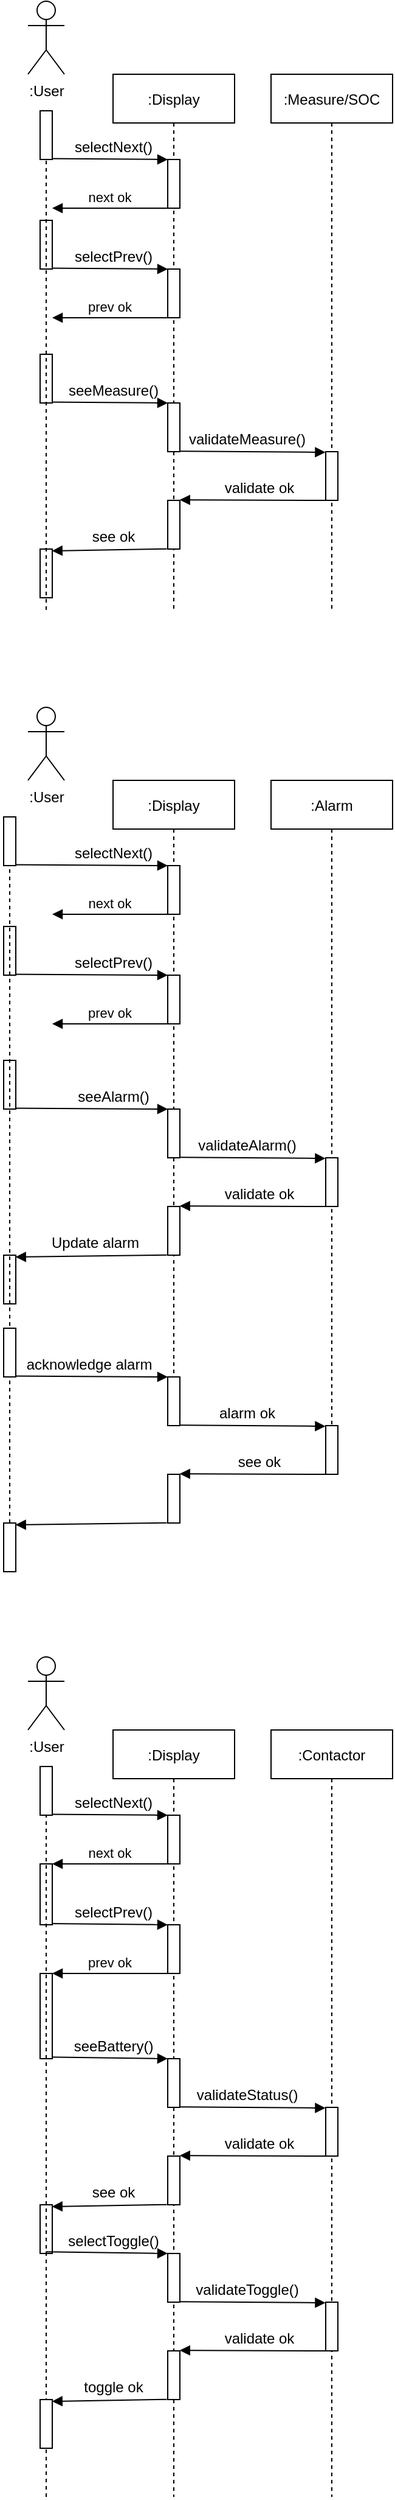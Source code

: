 <mxfile version="14.3.0" type="github">
  <diagram id="IkDrsvprRvsSpEMD_L8A" name="Page-1">
    <mxGraphModel dx="1447" dy="752" grid="1" gridSize="10" guides="1" tooltips="1" connect="1" arrows="1" fold="1" page="1" pageScale="1" pageWidth="850" pageHeight="1100" math="0" shadow="0">
      <root>
        <mxCell id="0" />
        <mxCell id="1" parent="0" />
        <mxCell id="DAv7JsDy6ypQYPPPavjS-1" value="" style="points=[];perimeter=orthogonalPerimeter;rounded=0;shadow=0;strokeWidth=1;" vertex="1" parent="1">
          <mxGeometry x="80" y="470" width="10" height="40" as="geometry" />
        </mxCell>
        <mxCell id="DAv7JsDy6ypQYPPPavjS-2" value=":Display" style="shape=umlLifeline;perimeter=lifelinePerimeter;container=0;collapsible=0;recursiveResize=0;rounded=0;shadow=0;strokeWidth=1;" vertex="1" parent="1">
          <mxGeometry x="140" y="80" width="100" height="440" as="geometry" />
        </mxCell>
        <mxCell id="DAv7JsDy6ypQYPPPavjS-3" value=":Measure/SOC" style="shape=umlLifeline;perimeter=lifelinePerimeter;container=1;collapsible=0;recursiveResize=0;rounded=0;shadow=0;strokeWidth=1;" vertex="1" parent="1">
          <mxGeometry x="270" y="80" width="100" height="440" as="geometry" />
        </mxCell>
        <mxCell id="DAv7JsDy6ypQYPPPavjS-4" value="" style="points=[];perimeter=orthogonalPerimeter;rounded=0;shadow=0;strokeWidth=1;" vertex="1" parent="DAv7JsDy6ypQYPPPavjS-3">
          <mxGeometry x="45" y="310" width="10" height="40" as="geometry" />
        </mxCell>
        <mxCell id="DAv7JsDy6ypQYPPPavjS-5" value="next ok" style="verticalAlign=bottom;endArrow=block;shadow=0;strokeWidth=1;" edge="1" parent="1" source="DAv7JsDy6ypQYPPPavjS-7">
          <mxGeometry relative="1" as="geometry">
            <mxPoint x="295" y="160" as="sourcePoint" />
            <mxPoint x="90" y="190" as="targetPoint" />
            <Array as="points">
              <mxPoint x="140" y="190" />
            </Array>
          </mxGeometry>
        </mxCell>
        <mxCell id="DAv7JsDy6ypQYPPPavjS-6" value=":User" style="shape=umlActor;verticalLabelPosition=bottom;verticalAlign=top;html=1;outlineConnect=0;" vertex="1" parent="1">
          <mxGeometry x="70" y="20" width="30" height="60" as="geometry" />
        </mxCell>
        <mxCell id="DAv7JsDy6ypQYPPPavjS-7" value="" style="points=[];perimeter=orthogonalPerimeter;rounded=0;shadow=0;strokeWidth=1;" vertex="1" parent="1">
          <mxGeometry x="185" y="150" width="10" height="40" as="geometry" />
        </mxCell>
        <mxCell id="DAv7JsDy6ypQYPPPavjS-8" value="" style="verticalAlign=bottom;startArrow=none;endArrow=block;startSize=8;shadow=0;strokeWidth=1;startFill=0;exitX=0.467;exitY=0.981;exitDx=0;exitDy=0;exitPerimeter=0;" edge="1" parent="1" source="DAv7JsDy6ypQYPPPavjS-9" target="DAv7JsDy6ypQYPPPavjS-7">
          <mxGeometry x="120" y="80" as="geometry">
            <mxPoint x="105" y="150" as="sourcePoint" />
          </mxGeometry>
        </mxCell>
        <mxCell id="DAv7JsDy6ypQYPPPavjS-9" value="" style="points=[];perimeter=orthogonalPerimeter;rounded=0;shadow=0;strokeWidth=1;" vertex="1" parent="1">
          <mxGeometry x="80" y="110" width="10" height="40" as="geometry" />
        </mxCell>
        <mxCell id="DAv7JsDy6ypQYPPPavjS-10" value="selectNext()" style="text;html=1;align=center;verticalAlign=middle;resizable=0;points=[];autosize=1;" vertex="1" parent="1">
          <mxGeometry x="100" y="130" width="80" height="20" as="geometry" />
        </mxCell>
        <mxCell id="DAv7JsDy6ypQYPPPavjS-11" value="prev ok" style="verticalAlign=bottom;endArrow=block;shadow=0;strokeWidth=1;" edge="1" parent="1" source="DAv7JsDy6ypQYPPPavjS-12">
          <mxGeometry relative="1" as="geometry">
            <mxPoint x="295" y="250" as="sourcePoint" />
            <mxPoint x="90" y="280" as="targetPoint" />
            <Array as="points">
              <mxPoint x="140" y="280" />
            </Array>
          </mxGeometry>
        </mxCell>
        <mxCell id="DAv7JsDy6ypQYPPPavjS-12" value="" style="points=[];perimeter=orthogonalPerimeter;rounded=0;shadow=0;strokeWidth=1;" vertex="1" parent="1">
          <mxGeometry x="185" y="240" width="10" height="40" as="geometry" />
        </mxCell>
        <mxCell id="DAv7JsDy6ypQYPPPavjS-13" value="" style="verticalAlign=bottom;startArrow=none;endArrow=block;startSize=8;shadow=0;strokeWidth=1;startFill=0;exitX=0.467;exitY=0.981;exitDx=0;exitDy=0;exitPerimeter=0;" edge="1" parent="1" source="DAv7JsDy6ypQYPPPavjS-14" target="DAv7JsDy6ypQYPPPavjS-12">
          <mxGeometry x="120" y="170" as="geometry">
            <mxPoint x="105" y="240" as="sourcePoint" />
          </mxGeometry>
        </mxCell>
        <mxCell id="DAv7JsDy6ypQYPPPavjS-14" value="" style="points=[];perimeter=orthogonalPerimeter;rounded=0;shadow=0;strokeWidth=1;" vertex="1" parent="1">
          <mxGeometry x="80" y="200" width="10" height="40" as="geometry" />
        </mxCell>
        <mxCell id="DAv7JsDy6ypQYPPPavjS-15" value="selectPrev()" style="text;html=1;align=center;verticalAlign=middle;resizable=0;points=[];autosize=1;" vertex="1" parent="1">
          <mxGeometry x="100" y="220" width="80" height="20" as="geometry" />
        </mxCell>
        <mxCell id="DAv7JsDy6ypQYPPPavjS-16" value="" style="verticalAlign=bottom;startArrow=none;endArrow=block;startSize=8;shadow=0;strokeWidth=1;startFill=0;exitX=0.467;exitY=0.981;exitDx=0;exitDy=0;exitPerimeter=0;" edge="1" parent="1" source="DAv7JsDy6ypQYPPPavjS-17">
          <mxGeometry x="120" y="280" as="geometry">
            <mxPoint x="105" y="350" as="sourcePoint" />
            <mxPoint x="185" y="350" as="targetPoint" />
          </mxGeometry>
        </mxCell>
        <mxCell id="DAv7JsDy6ypQYPPPavjS-17" value="" style="points=[];perimeter=orthogonalPerimeter;rounded=0;shadow=0;strokeWidth=1;" vertex="1" parent="1">
          <mxGeometry x="80" y="310" width="10" height="40" as="geometry" />
        </mxCell>
        <mxCell id="DAv7JsDy6ypQYPPPavjS-18" value="seeMeasure()" style="text;html=1;align=center;verticalAlign=middle;resizable=0;points=[];autosize=1;" vertex="1" parent="1">
          <mxGeometry x="95" y="330" width="90" height="20" as="geometry" />
        </mxCell>
        <mxCell id="DAv7JsDy6ypQYPPPavjS-19" value="" style="verticalAlign=bottom;startArrow=none;endArrow=block;startSize=8;shadow=0;strokeWidth=1;startFill=0;exitX=1.057;exitY=0.991;exitDx=0;exitDy=0;exitPerimeter=0;entryX=-0.025;entryY=0.013;entryDx=0;entryDy=0;entryPerimeter=0;" edge="1" parent="1" source="DAv7JsDy6ypQYPPPavjS-20" target="DAv7JsDy6ypQYPPPavjS-4">
          <mxGeometry x="225" y="320" as="geometry">
            <mxPoint x="210" y="390" as="sourcePoint" />
            <mxPoint x="290" y="390" as="targetPoint" />
          </mxGeometry>
        </mxCell>
        <mxCell id="DAv7JsDy6ypQYPPPavjS-20" value="" style="points=[];perimeter=orthogonalPerimeter;rounded=0;shadow=0;strokeWidth=1;" vertex="1" parent="1">
          <mxGeometry x="185" y="350" width="10" height="40" as="geometry" />
        </mxCell>
        <mxCell id="DAv7JsDy6ypQYPPPavjS-21" value="validateMeasure()" style="text;html=1;align=center;verticalAlign=middle;resizable=0;points=[];autosize=1;" vertex="1" parent="1">
          <mxGeometry x="195" y="370" width="110" height="20" as="geometry" />
        </mxCell>
        <mxCell id="DAv7JsDy6ypQYPPPavjS-22" value="" style="verticalAlign=bottom;startArrow=none;endArrow=block;startSize=8;shadow=0;strokeWidth=1;startFill=0;exitX=0.467;exitY=0.981;exitDx=0;exitDy=0;exitPerimeter=0;entryX=0.985;entryY=-0.01;entryDx=0;entryDy=0;entryPerimeter=0;" edge="1" parent="1" target="DAv7JsDy6ypQYPPPavjS-23">
          <mxGeometry x="355.33" y="360.76" as="geometry">
            <mxPoint x="320" y="430" as="sourcePoint" />
            <mxPoint x="195" y="450" as="targetPoint" />
          </mxGeometry>
        </mxCell>
        <mxCell id="DAv7JsDy6ypQYPPPavjS-23" value="" style="points=[];perimeter=orthogonalPerimeter;rounded=0;shadow=0;strokeWidth=1;" vertex="1" parent="1">
          <mxGeometry x="185" y="430" width="10" height="40" as="geometry" />
        </mxCell>
        <mxCell id="DAv7JsDy6ypQYPPPavjS-24" value="" style="verticalAlign=bottom;startArrow=none;endArrow=block;startSize=8;shadow=0;strokeWidth=1;startFill=0;entryX=0.984;entryY=0.038;entryDx=0;entryDy=0;entryPerimeter=0;exitX=-0.073;exitY=0.996;exitDx=0;exitDy=0;exitPerimeter=0;" edge="1" parent="1" source="DAv7JsDy6ypQYPPPavjS-23" target="DAv7JsDy6ypQYPPPavjS-1">
          <mxGeometry x="230.33" y="400.76" as="geometry">
            <mxPoint x="190" y="472" as="sourcePoint" />
            <mxPoint x="90" y="469" as="targetPoint" />
          </mxGeometry>
        </mxCell>
        <mxCell id="DAv7JsDy6ypQYPPPavjS-25" value="" style="endArrow=none;dashed=1;html=1;strokeWidth=1;" edge="1" parent="1">
          <mxGeometry width="50" height="50" relative="1" as="geometry">
            <mxPoint x="85" y="520" as="sourcePoint" />
            <mxPoint x="85" y="150" as="targetPoint" />
          </mxGeometry>
        </mxCell>
        <mxCell id="DAv7JsDy6ypQYPPPavjS-26" value="validate ok" style="text;html=1;align=center;verticalAlign=middle;resizable=0;points=[];autosize=1;" vertex="1" parent="1">
          <mxGeometry x="225" y="410" width="70" height="20" as="geometry" />
        </mxCell>
        <mxCell id="DAv7JsDy6ypQYPPPavjS-27" value="see ok" style="text;html=1;align=center;verticalAlign=middle;resizable=0;points=[];autosize=1;" vertex="1" parent="1">
          <mxGeometry x="115" y="450" width="50" height="20" as="geometry" />
        </mxCell>
        <mxCell id="DAv7JsDy6ypQYPPPavjS-28" value="" style="points=[];perimeter=orthogonalPerimeter;rounded=0;shadow=0;strokeWidth=1;" vertex="1" parent="1">
          <mxGeometry x="50" y="1050" width="10" height="40" as="geometry" />
        </mxCell>
        <mxCell id="DAv7JsDy6ypQYPPPavjS-29" value=":Display" style="shape=umlLifeline;perimeter=lifelinePerimeter;container=0;collapsible=0;recursiveResize=0;rounded=0;shadow=0;strokeWidth=1;" vertex="1" parent="1">
          <mxGeometry x="140" y="660" width="100" height="490" as="geometry" />
        </mxCell>
        <mxCell id="DAv7JsDy6ypQYPPPavjS-30" value=":Alarm" style="shape=umlLifeline;perimeter=lifelinePerimeter;container=1;collapsible=0;recursiveResize=0;rounded=0;shadow=0;strokeWidth=1;" vertex="1" parent="1">
          <mxGeometry x="270" y="660" width="100" height="530" as="geometry" />
        </mxCell>
        <mxCell id="DAv7JsDy6ypQYPPPavjS-31" value="" style="points=[];perimeter=orthogonalPerimeter;rounded=0;shadow=0;strokeWidth=1;" vertex="1" parent="DAv7JsDy6ypQYPPPavjS-30">
          <mxGeometry x="45" y="310" width="10" height="40" as="geometry" />
        </mxCell>
        <mxCell id="DAv7JsDy6ypQYPPPavjS-32" value="next ok" style="verticalAlign=bottom;endArrow=block;shadow=0;strokeWidth=1;" edge="1" parent="1" source="DAv7JsDy6ypQYPPPavjS-34">
          <mxGeometry relative="1" as="geometry">
            <mxPoint x="295" y="740" as="sourcePoint" />
            <mxPoint x="90" y="770" as="targetPoint" />
            <Array as="points">
              <mxPoint x="140" y="770" />
            </Array>
          </mxGeometry>
        </mxCell>
        <mxCell id="DAv7JsDy6ypQYPPPavjS-33" value=":User" style="shape=umlActor;verticalLabelPosition=bottom;verticalAlign=top;html=1;outlineConnect=0;" vertex="1" parent="1">
          <mxGeometry x="70" y="600" width="30" height="60" as="geometry" />
        </mxCell>
        <mxCell id="DAv7JsDy6ypQYPPPavjS-34" value="" style="points=[];perimeter=orthogonalPerimeter;rounded=0;shadow=0;strokeWidth=1;" vertex="1" parent="1">
          <mxGeometry x="185" y="730" width="10" height="40" as="geometry" />
        </mxCell>
        <mxCell id="DAv7JsDy6ypQYPPPavjS-35" value="" style="verticalAlign=bottom;startArrow=none;endArrow=block;startSize=8;shadow=0;strokeWidth=1;startFill=0;exitX=0.467;exitY=0.981;exitDx=0;exitDy=0;exitPerimeter=0;" edge="1" parent="1" source="DAv7JsDy6ypQYPPPavjS-36" target="DAv7JsDy6ypQYPPPavjS-34">
          <mxGeometry x="120" y="660" as="geometry">
            <mxPoint x="105" y="730" as="sourcePoint" />
          </mxGeometry>
        </mxCell>
        <mxCell id="DAv7JsDy6ypQYPPPavjS-36" value="" style="points=[];perimeter=orthogonalPerimeter;rounded=0;shadow=0;strokeWidth=1;" vertex="1" parent="1">
          <mxGeometry x="50" y="690" width="10" height="40" as="geometry" />
        </mxCell>
        <mxCell id="DAv7JsDy6ypQYPPPavjS-37" value="selectNext()" style="text;html=1;align=center;verticalAlign=middle;resizable=0;points=[];autosize=1;" vertex="1" parent="1">
          <mxGeometry x="100" y="710" width="80" height="20" as="geometry" />
        </mxCell>
        <mxCell id="DAv7JsDy6ypQYPPPavjS-38" value="prev ok" style="verticalAlign=bottom;endArrow=block;shadow=0;strokeWidth=1;" edge="1" parent="1" source="DAv7JsDy6ypQYPPPavjS-39">
          <mxGeometry relative="1" as="geometry">
            <mxPoint x="295" y="830" as="sourcePoint" />
            <mxPoint x="90" y="860" as="targetPoint" />
            <Array as="points">
              <mxPoint x="140" y="860" />
            </Array>
          </mxGeometry>
        </mxCell>
        <mxCell id="DAv7JsDy6ypQYPPPavjS-39" value="" style="points=[];perimeter=orthogonalPerimeter;rounded=0;shadow=0;strokeWidth=1;" vertex="1" parent="1">
          <mxGeometry x="185" y="820" width="10" height="40" as="geometry" />
        </mxCell>
        <mxCell id="DAv7JsDy6ypQYPPPavjS-40" value="" style="verticalAlign=bottom;startArrow=none;endArrow=block;startSize=8;shadow=0;strokeWidth=1;startFill=0;exitX=0.467;exitY=0.981;exitDx=0;exitDy=0;exitPerimeter=0;" edge="1" parent="1" source="DAv7JsDy6ypQYPPPavjS-41" target="DAv7JsDy6ypQYPPPavjS-39">
          <mxGeometry x="120" y="750" as="geometry">
            <mxPoint x="105" y="820" as="sourcePoint" />
          </mxGeometry>
        </mxCell>
        <mxCell id="DAv7JsDy6ypQYPPPavjS-41" value="" style="points=[];perimeter=orthogonalPerimeter;rounded=0;shadow=0;strokeWidth=1;" vertex="1" parent="1">
          <mxGeometry x="50" y="780" width="10" height="40" as="geometry" />
        </mxCell>
        <mxCell id="DAv7JsDy6ypQYPPPavjS-42" value="selectPrev()" style="text;html=1;align=center;verticalAlign=middle;resizable=0;points=[];autosize=1;" vertex="1" parent="1">
          <mxGeometry x="100" y="800" width="80" height="20" as="geometry" />
        </mxCell>
        <mxCell id="DAv7JsDy6ypQYPPPavjS-43" value="" style="verticalAlign=bottom;startArrow=none;endArrow=block;startSize=8;shadow=0;strokeWidth=1;startFill=0;exitX=0.467;exitY=0.981;exitDx=0;exitDy=0;exitPerimeter=0;" edge="1" parent="1" source="DAv7JsDy6ypQYPPPavjS-44">
          <mxGeometry x="120" y="860" as="geometry">
            <mxPoint x="105" y="930" as="sourcePoint" />
            <mxPoint x="185" y="930" as="targetPoint" />
          </mxGeometry>
        </mxCell>
        <mxCell id="DAv7JsDy6ypQYPPPavjS-44" value="" style="points=[];perimeter=orthogonalPerimeter;rounded=0;shadow=0;strokeWidth=1;" vertex="1" parent="1">
          <mxGeometry x="50" y="890" width="10" height="40" as="geometry" />
        </mxCell>
        <mxCell id="DAv7JsDy6ypQYPPPavjS-45" value="seeAlarm()" style="text;html=1;align=center;verticalAlign=middle;resizable=0;points=[];autosize=1;" vertex="1" parent="1">
          <mxGeometry x="105" y="910" width="70" height="20" as="geometry" />
        </mxCell>
        <mxCell id="DAv7JsDy6ypQYPPPavjS-46" value="" style="verticalAlign=bottom;startArrow=none;endArrow=block;startSize=8;shadow=0;strokeWidth=1;startFill=0;exitX=1.057;exitY=0.991;exitDx=0;exitDy=0;exitPerimeter=0;entryX=-0.025;entryY=0.013;entryDx=0;entryDy=0;entryPerimeter=0;" edge="1" parent="1" source="DAv7JsDy6ypQYPPPavjS-47" target="DAv7JsDy6ypQYPPPavjS-31">
          <mxGeometry x="225" y="900" as="geometry">
            <mxPoint x="210" y="970" as="sourcePoint" />
            <mxPoint x="290" y="970" as="targetPoint" />
          </mxGeometry>
        </mxCell>
        <mxCell id="DAv7JsDy6ypQYPPPavjS-47" value="" style="points=[];perimeter=orthogonalPerimeter;rounded=0;shadow=0;strokeWidth=1;" vertex="1" parent="1">
          <mxGeometry x="185" y="930" width="10" height="40" as="geometry" />
        </mxCell>
        <mxCell id="DAv7JsDy6ypQYPPPavjS-48" value="validateAlarm()" style="text;html=1;align=center;verticalAlign=middle;resizable=0;points=[];autosize=1;" vertex="1" parent="1">
          <mxGeometry x="200" y="950" width="100" height="20" as="geometry" />
        </mxCell>
        <mxCell id="DAv7JsDy6ypQYPPPavjS-49" value="" style="verticalAlign=bottom;startArrow=none;endArrow=block;startSize=8;shadow=0;strokeWidth=1;startFill=0;exitX=0.467;exitY=0.981;exitDx=0;exitDy=0;exitPerimeter=0;entryX=0.985;entryY=-0.01;entryDx=0;entryDy=0;entryPerimeter=0;" edge="1" parent="1" target="DAv7JsDy6ypQYPPPavjS-50">
          <mxGeometry x="355.33" y="940.76" as="geometry">
            <mxPoint x="320" y="1010" as="sourcePoint" />
            <mxPoint x="195" y="1030" as="targetPoint" />
          </mxGeometry>
        </mxCell>
        <mxCell id="DAv7JsDy6ypQYPPPavjS-50" value="" style="points=[];perimeter=orthogonalPerimeter;rounded=0;shadow=0;strokeWidth=1;" vertex="1" parent="1">
          <mxGeometry x="185" y="1010" width="10" height="40" as="geometry" />
        </mxCell>
        <mxCell id="DAv7JsDy6ypQYPPPavjS-51" value="" style="verticalAlign=bottom;startArrow=none;endArrow=block;startSize=8;shadow=0;strokeWidth=1;startFill=0;entryX=0.984;entryY=0.038;entryDx=0;entryDy=0;entryPerimeter=0;exitX=-0.073;exitY=0.996;exitDx=0;exitDy=0;exitPerimeter=0;" edge="1" parent="1" source="DAv7JsDy6ypQYPPPavjS-50" target="DAv7JsDy6ypQYPPPavjS-28">
          <mxGeometry x="230.33" y="980.76" as="geometry">
            <mxPoint x="190" y="1052" as="sourcePoint" />
            <mxPoint x="90" y="1049" as="targetPoint" />
          </mxGeometry>
        </mxCell>
        <mxCell id="DAv7JsDy6ypQYPPPavjS-52" value="" style="endArrow=none;dashed=1;html=1;strokeWidth=1;" edge="1" parent="1">
          <mxGeometry width="50" height="50" relative="1" as="geometry">
            <mxPoint x="55" y="1270" as="sourcePoint" />
            <mxPoint x="55" y="730" as="targetPoint" />
          </mxGeometry>
        </mxCell>
        <mxCell id="DAv7JsDy6ypQYPPPavjS-53" value="validate ok" style="text;html=1;align=center;verticalAlign=middle;resizable=0;points=[];autosize=1;" vertex="1" parent="1">
          <mxGeometry x="225" y="990" width="70" height="20" as="geometry" />
        </mxCell>
        <mxCell id="DAv7JsDy6ypQYPPPavjS-54" value="Update alarm" style="text;html=1;align=center;verticalAlign=middle;resizable=0;points=[];autosize=1;" vertex="1" parent="1">
          <mxGeometry x="80" y="1030" width="90" height="20" as="geometry" />
        </mxCell>
        <mxCell id="DAv7JsDy6ypQYPPPavjS-55" value="" style="points=[];perimeter=orthogonalPerimeter;rounded=0;shadow=0;strokeWidth=1;" vertex="1" parent="1">
          <mxGeometry x="80" y="1830" width="10" height="40" as="geometry" />
        </mxCell>
        <mxCell id="DAv7JsDy6ypQYPPPavjS-56" value=":Display" style="shape=umlLifeline;perimeter=lifelinePerimeter;container=0;collapsible=0;recursiveResize=0;rounded=0;shadow=0;strokeWidth=1;" vertex="1" parent="1">
          <mxGeometry x="140" y="1440" width="100" height="630" as="geometry" />
        </mxCell>
        <mxCell id="DAv7JsDy6ypQYPPPavjS-57" value=":Contactor" style="shape=umlLifeline;perimeter=lifelinePerimeter;container=1;collapsible=0;recursiveResize=0;rounded=0;shadow=0;strokeWidth=1;" vertex="1" parent="1">
          <mxGeometry x="270" y="1440" width="100" height="630" as="geometry" />
        </mxCell>
        <mxCell id="DAv7JsDy6ypQYPPPavjS-58" value="" style="points=[];perimeter=orthogonalPerimeter;rounded=0;shadow=0;strokeWidth=1;" vertex="1" parent="DAv7JsDy6ypQYPPPavjS-57">
          <mxGeometry x="45" y="310" width="10" height="40" as="geometry" />
        </mxCell>
        <mxCell id="DAv7JsDy6ypQYPPPavjS-59" value="next ok" style="verticalAlign=bottom;endArrow=block;shadow=0;strokeWidth=1;" edge="1" parent="1" source="DAv7JsDy6ypQYPPPavjS-61">
          <mxGeometry relative="1" as="geometry">
            <mxPoint x="295" y="1520" as="sourcePoint" />
            <mxPoint x="90" y="1550" as="targetPoint" />
            <Array as="points">
              <mxPoint x="140" y="1550" />
            </Array>
          </mxGeometry>
        </mxCell>
        <mxCell id="DAv7JsDy6ypQYPPPavjS-60" value=":User" style="shape=umlActor;verticalLabelPosition=bottom;verticalAlign=top;html=1;outlineConnect=0;" vertex="1" parent="1">
          <mxGeometry x="70" y="1380" width="30" height="60" as="geometry" />
        </mxCell>
        <mxCell id="DAv7JsDy6ypQYPPPavjS-61" value="" style="points=[];perimeter=orthogonalPerimeter;rounded=0;shadow=0;strokeWidth=1;" vertex="1" parent="1">
          <mxGeometry x="185" y="1510" width="10" height="40" as="geometry" />
        </mxCell>
        <mxCell id="DAv7JsDy6ypQYPPPavjS-62" value="" style="verticalAlign=bottom;startArrow=none;endArrow=block;startSize=8;shadow=0;strokeWidth=1;startFill=0;exitX=0.467;exitY=0.981;exitDx=0;exitDy=0;exitPerimeter=0;" edge="1" parent="1" source="DAv7JsDy6ypQYPPPavjS-63" target="DAv7JsDy6ypQYPPPavjS-61">
          <mxGeometry x="120" y="1440" as="geometry">
            <mxPoint x="105" y="1510" as="sourcePoint" />
          </mxGeometry>
        </mxCell>
        <mxCell id="DAv7JsDy6ypQYPPPavjS-63" value="" style="points=[];perimeter=orthogonalPerimeter;rounded=0;shadow=0;strokeWidth=1;" vertex="1" parent="1">
          <mxGeometry x="80" y="1470" width="10" height="40" as="geometry" />
        </mxCell>
        <mxCell id="DAv7JsDy6ypQYPPPavjS-64" value="selectNext()" style="text;html=1;align=center;verticalAlign=middle;resizable=0;points=[];autosize=1;" vertex="1" parent="1">
          <mxGeometry x="100" y="1490" width="80" height="20" as="geometry" />
        </mxCell>
        <mxCell id="DAv7JsDy6ypQYPPPavjS-65" value="prev ok" style="verticalAlign=bottom;endArrow=block;shadow=0;strokeWidth=1;" edge="1" parent="1" source="DAv7JsDy6ypQYPPPavjS-66">
          <mxGeometry relative="1" as="geometry">
            <mxPoint x="295" y="1610" as="sourcePoint" />
            <mxPoint x="90" y="1640" as="targetPoint" />
            <Array as="points">
              <mxPoint x="140" y="1640" />
            </Array>
          </mxGeometry>
        </mxCell>
        <mxCell id="DAv7JsDy6ypQYPPPavjS-66" value="" style="points=[];perimeter=orthogonalPerimeter;rounded=0;shadow=0;strokeWidth=1;" vertex="1" parent="1">
          <mxGeometry x="185" y="1600" width="10" height="40" as="geometry" />
        </mxCell>
        <mxCell id="DAv7JsDy6ypQYPPPavjS-67" value="" style="verticalAlign=bottom;startArrow=none;endArrow=block;startSize=8;shadow=0;strokeWidth=1;startFill=0;exitX=0.467;exitY=0.981;exitDx=0;exitDy=0;exitPerimeter=0;" edge="1" parent="1" source="DAv7JsDy6ypQYPPPavjS-68" target="DAv7JsDy6ypQYPPPavjS-66">
          <mxGeometry x="120" y="1530" as="geometry">
            <mxPoint x="105" y="1600" as="sourcePoint" />
          </mxGeometry>
        </mxCell>
        <mxCell id="DAv7JsDy6ypQYPPPavjS-68" value="" style="points=[];perimeter=orthogonalPerimeter;rounded=0;shadow=0;strokeWidth=1;" vertex="1" parent="1">
          <mxGeometry x="80" y="1550" width="10" height="50" as="geometry" />
        </mxCell>
        <mxCell id="DAv7JsDy6ypQYPPPavjS-69" value="selectPrev()" style="text;html=1;align=center;verticalAlign=middle;resizable=0;points=[];autosize=1;" vertex="1" parent="1">
          <mxGeometry x="100" y="1580" width="80" height="20" as="geometry" />
        </mxCell>
        <mxCell id="DAv7JsDy6ypQYPPPavjS-70" value="" style="verticalAlign=bottom;startArrow=none;endArrow=block;startSize=8;shadow=0;strokeWidth=1;startFill=0;exitX=0.467;exitY=0.981;exitDx=0;exitDy=0;exitPerimeter=0;" edge="1" parent="1" source="DAv7JsDy6ypQYPPPavjS-71">
          <mxGeometry x="120" y="1640" as="geometry">
            <mxPoint x="105" y="1710" as="sourcePoint" />
            <mxPoint x="185" y="1710" as="targetPoint" />
          </mxGeometry>
        </mxCell>
        <mxCell id="DAv7JsDy6ypQYPPPavjS-71" value="" style="points=[];perimeter=orthogonalPerimeter;rounded=0;shadow=0;strokeWidth=1;" vertex="1" parent="1">
          <mxGeometry x="80" y="1640" width="10" height="70" as="geometry" />
        </mxCell>
        <mxCell id="DAv7JsDy6ypQYPPPavjS-72" value="seeBattery()" style="text;html=1;align=center;verticalAlign=middle;resizable=0;points=[];autosize=1;" vertex="1" parent="1">
          <mxGeometry x="100" y="1690" width="80" height="20" as="geometry" />
        </mxCell>
        <mxCell id="DAv7JsDy6ypQYPPPavjS-73" value="" style="verticalAlign=bottom;startArrow=none;endArrow=block;startSize=8;shadow=0;strokeWidth=1;startFill=0;exitX=1.057;exitY=0.991;exitDx=0;exitDy=0;exitPerimeter=0;entryX=-0.025;entryY=0.013;entryDx=0;entryDy=0;entryPerimeter=0;" edge="1" parent="1" source="DAv7JsDy6ypQYPPPavjS-74" target="DAv7JsDy6ypQYPPPavjS-58">
          <mxGeometry x="225" y="1680" as="geometry">
            <mxPoint x="210" y="1750" as="sourcePoint" />
            <mxPoint x="290" y="1750" as="targetPoint" />
          </mxGeometry>
        </mxCell>
        <mxCell id="DAv7JsDy6ypQYPPPavjS-74" value="" style="points=[];perimeter=orthogonalPerimeter;rounded=0;shadow=0;strokeWidth=1;" vertex="1" parent="1">
          <mxGeometry x="185" y="1710" width="10" height="40" as="geometry" />
        </mxCell>
        <mxCell id="DAv7JsDy6ypQYPPPavjS-75" value="validateStatus()" style="text;html=1;align=center;verticalAlign=middle;resizable=0;points=[];autosize=1;" vertex="1" parent="1">
          <mxGeometry x="200" y="1730" width="100" height="20" as="geometry" />
        </mxCell>
        <mxCell id="DAv7JsDy6ypQYPPPavjS-76" value="" style="verticalAlign=bottom;startArrow=none;endArrow=block;startSize=8;shadow=0;strokeWidth=1;startFill=0;exitX=0.467;exitY=0.981;exitDx=0;exitDy=0;exitPerimeter=0;entryX=0.985;entryY=-0.01;entryDx=0;entryDy=0;entryPerimeter=0;" edge="1" parent="1" target="DAv7JsDy6ypQYPPPavjS-77">
          <mxGeometry x="355.33" y="1720.76" as="geometry">
            <mxPoint x="320" y="1790" as="sourcePoint" />
            <mxPoint x="195" y="1810" as="targetPoint" />
          </mxGeometry>
        </mxCell>
        <mxCell id="DAv7JsDy6ypQYPPPavjS-77" value="" style="points=[];perimeter=orthogonalPerimeter;rounded=0;shadow=0;strokeWidth=1;" vertex="1" parent="1">
          <mxGeometry x="185" y="1790" width="10" height="40" as="geometry" />
        </mxCell>
        <mxCell id="DAv7JsDy6ypQYPPPavjS-78" value="" style="verticalAlign=bottom;startArrow=none;endArrow=block;startSize=8;shadow=0;strokeWidth=1;startFill=0;entryX=0.984;entryY=0.038;entryDx=0;entryDy=0;entryPerimeter=0;exitX=-0.073;exitY=0.996;exitDx=0;exitDy=0;exitPerimeter=0;" edge="1" parent="1" source="DAv7JsDy6ypQYPPPavjS-77" target="DAv7JsDy6ypQYPPPavjS-55">
          <mxGeometry x="230.33" y="1760.76" as="geometry">
            <mxPoint x="190" y="1832" as="sourcePoint" />
            <mxPoint x="90" y="1829" as="targetPoint" />
          </mxGeometry>
        </mxCell>
        <mxCell id="DAv7JsDy6ypQYPPPavjS-79" value="" style="endArrow=none;dashed=1;html=1;strokeWidth=1;" edge="1" parent="1">
          <mxGeometry width="50" height="50" relative="1" as="geometry">
            <mxPoint x="85" y="2070" as="sourcePoint" />
            <mxPoint x="85" y="1510" as="targetPoint" />
          </mxGeometry>
        </mxCell>
        <mxCell id="DAv7JsDy6ypQYPPPavjS-80" value="validate ok" style="text;html=1;align=center;verticalAlign=middle;resizable=0;points=[];autosize=1;" vertex="1" parent="1">
          <mxGeometry x="225" y="1770" width="70" height="20" as="geometry" />
        </mxCell>
        <mxCell id="DAv7JsDy6ypQYPPPavjS-81" value="see ok" style="text;html=1;align=center;verticalAlign=middle;resizable=0;points=[];autosize=1;" vertex="1" parent="1">
          <mxGeometry x="115" y="1810" width="50" height="20" as="geometry" />
        </mxCell>
        <mxCell id="DAv7JsDy6ypQYPPPavjS-82" value="" style="points=[];perimeter=orthogonalPerimeter;rounded=0;shadow=0;strokeWidth=1;" vertex="1" parent="1">
          <mxGeometry x="80" y="1990" width="10" height="40" as="geometry" />
        </mxCell>
        <mxCell id="DAv7JsDy6ypQYPPPavjS-83" value="" style="points=[];perimeter=orthogonalPerimeter;rounded=0;shadow=0;strokeWidth=1;" vertex="1" parent="1">
          <mxGeometry x="315" y="1910" width="10" height="40" as="geometry" />
        </mxCell>
        <mxCell id="DAv7JsDy6ypQYPPPavjS-84" value="" style="verticalAlign=bottom;startArrow=none;endArrow=block;startSize=8;shadow=0;strokeWidth=1;startFill=0;exitX=0.467;exitY=0.981;exitDx=0;exitDy=0;exitPerimeter=0;" edge="1" parent="1">
          <mxGeometry x="120" y="1800" as="geometry">
            <mxPoint x="84.67" y="1868.67" as="sourcePoint" />
            <mxPoint x="185" y="1870" as="targetPoint" />
          </mxGeometry>
        </mxCell>
        <mxCell id="DAv7JsDy6ypQYPPPavjS-85" value="selectToggle()" style="text;html=1;align=center;verticalAlign=middle;resizable=0;points=[];autosize=1;" vertex="1" parent="1">
          <mxGeometry x="95" y="1850" width="90" height="20" as="geometry" />
        </mxCell>
        <mxCell id="DAv7JsDy6ypQYPPPavjS-86" value="" style="verticalAlign=bottom;startArrow=none;endArrow=block;startSize=8;shadow=0;strokeWidth=1;startFill=0;exitX=1.057;exitY=0.991;exitDx=0;exitDy=0;exitPerimeter=0;entryX=-0.025;entryY=0.013;entryDx=0;entryDy=0;entryPerimeter=0;" edge="1" parent="1" source="DAv7JsDy6ypQYPPPavjS-87" target="DAv7JsDy6ypQYPPPavjS-83">
          <mxGeometry x="225" y="1840" as="geometry">
            <mxPoint x="210" y="1910" as="sourcePoint" />
            <mxPoint x="290" y="1910" as="targetPoint" />
          </mxGeometry>
        </mxCell>
        <mxCell id="DAv7JsDy6ypQYPPPavjS-87" value="" style="points=[];perimeter=orthogonalPerimeter;rounded=0;shadow=0;strokeWidth=1;" vertex="1" parent="1">
          <mxGeometry x="185" y="1870" width="10" height="40" as="geometry" />
        </mxCell>
        <mxCell id="DAv7JsDy6ypQYPPPavjS-88" value="validateToggle()" style="text;html=1;align=center;verticalAlign=middle;resizable=0;points=[];autosize=1;" vertex="1" parent="1">
          <mxGeometry x="200" y="1890" width="100" height="20" as="geometry" />
        </mxCell>
        <mxCell id="DAv7JsDy6ypQYPPPavjS-89" value="" style="verticalAlign=bottom;startArrow=none;endArrow=block;startSize=8;shadow=0;strokeWidth=1;startFill=0;exitX=0.467;exitY=0.981;exitDx=0;exitDy=0;exitPerimeter=0;entryX=0.985;entryY=-0.01;entryDx=0;entryDy=0;entryPerimeter=0;" edge="1" parent="1" target="DAv7JsDy6ypQYPPPavjS-90">
          <mxGeometry x="355.33" y="1880.76" as="geometry">
            <mxPoint x="320" y="1950" as="sourcePoint" />
            <mxPoint x="195" y="1970" as="targetPoint" />
          </mxGeometry>
        </mxCell>
        <mxCell id="DAv7JsDy6ypQYPPPavjS-90" value="" style="points=[];perimeter=orthogonalPerimeter;rounded=0;shadow=0;strokeWidth=1;" vertex="1" parent="1">
          <mxGeometry x="185" y="1950" width="10" height="40" as="geometry" />
        </mxCell>
        <mxCell id="DAv7JsDy6ypQYPPPavjS-91" value="" style="verticalAlign=bottom;startArrow=none;endArrow=block;startSize=8;shadow=0;strokeWidth=1;startFill=0;entryX=0.984;entryY=0.038;entryDx=0;entryDy=0;entryPerimeter=0;exitX=-0.073;exitY=0.996;exitDx=0;exitDy=0;exitPerimeter=0;" edge="1" parent="1" source="DAv7JsDy6ypQYPPPavjS-90" target="DAv7JsDy6ypQYPPPavjS-82">
          <mxGeometry x="230.33" y="1920.76" as="geometry">
            <mxPoint x="190" y="1992" as="sourcePoint" />
            <mxPoint x="90" y="1989" as="targetPoint" />
          </mxGeometry>
        </mxCell>
        <mxCell id="DAv7JsDy6ypQYPPPavjS-92" value="validate ok" style="text;html=1;align=center;verticalAlign=middle;resizable=0;points=[];autosize=1;" vertex="1" parent="1">
          <mxGeometry x="225" y="1930" width="70" height="20" as="geometry" />
        </mxCell>
        <mxCell id="DAv7JsDy6ypQYPPPavjS-93" value="toggle ok" style="text;html=1;align=center;verticalAlign=middle;resizable=0;points=[];autosize=1;" vertex="1" parent="1">
          <mxGeometry x="110" y="1970" width="60" height="20" as="geometry" />
        </mxCell>
        <mxCell id="DAv7JsDy6ypQYPPPavjS-94" value="" style="points=[];perimeter=orthogonalPerimeter;rounded=0;shadow=0;strokeWidth=1;" vertex="1" parent="1">
          <mxGeometry x="50" y="1270" width="10" height="40" as="geometry" />
        </mxCell>
        <mxCell id="DAv7JsDy6ypQYPPPavjS-95" value="" style="points=[];perimeter=orthogonalPerimeter;rounded=0;shadow=0;strokeWidth=1;" vertex="1" parent="1">
          <mxGeometry x="315" y="1190" width="10" height="40" as="geometry" />
        </mxCell>
        <mxCell id="DAv7JsDy6ypQYPPPavjS-96" value="" style="verticalAlign=bottom;startArrow=none;endArrow=block;startSize=8;shadow=0;strokeWidth=1;startFill=0;exitX=0.467;exitY=0.981;exitDx=0;exitDy=0;exitPerimeter=0;" edge="1" parent="1" source="DAv7JsDy6ypQYPPPavjS-97">
          <mxGeometry x="120" y="1080" as="geometry">
            <mxPoint x="105" y="1150" as="sourcePoint" />
            <mxPoint x="185" y="1150" as="targetPoint" />
          </mxGeometry>
        </mxCell>
        <mxCell id="DAv7JsDy6ypQYPPPavjS-97" value="" style="points=[];perimeter=orthogonalPerimeter;rounded=0;shadow=0;strokeWidth=1;" vertex="1" parent="1">
          <mxGeometry x="50" y="1110" width="10" height="40" as="geometry" />
        </mxCell>
        <mxCell id="DAv7JsDy6ypQYPPPavjS-98" value="acknowledge alarm" style="text;html=1;align=center;verticalAlign=middle;resizable=0;points=[];autosize=1;" vertex="1" parent="1">
          <mxGeometry x="60" y="1130" width="120" height="20" as="geometry" />
        </mxCell>
        <mxCell id="DAv7JsDy6ypQYPPPavjS-99" value="" style="verticalAlign=bottom;startArrow=none;endArrow=block;startSize=8;shadow=0;strokeWidth=1;startFill=0;exitX=1.057;exitY=0.991;exitDx=0;exitDy=0;exitPerimeter=0;entryX=-0.025;entryY=0.013;entryDx=0;entryDy=0;entryPerimeter=0;" edge="1" parent="1" source="DAv7JsDy6ypQYPPPavjS-100" target="DAv7JsDy6ypQYPPPavjS-95">
          <mxGeometry x="225" y="1120" as="geometry">
            <mxPoint x="210" y="1190" as="sourcePoint" />
            <mxPoint x="290" y="1190" as="targetPoint" />
          </mxGeometry>
        </mxCell>
        <mxCell id="DAv7JsDy6ypQYPPPavjS-100" value="" style="points=[];perimeter=orthogonalPerimeter;rounded=0;shadow=0;strokeWidth=1;" vertex="1" parent="1">
          <mxGeometry x="185" y="1150" width="10" height="40" as="geometry" />
        </mxCell>
        <mxCell id="DAv7JsDy6ypQYPPPavjS-101" value="alarm ok" style="text;html=1;align=center;verticalAlign=middle;resizable=0;points=[];autosize=1;" vertex="1" parent="1">
          <mxGeometry x="220" y="1170" width="60" height="20" as="geometry" />
        </mxCell>
        <mxCell id="DAv7JsDy6ypQYPPPavjS-102" value="" style="verticalAlign=bottom;startArrow=none;endArrow=block;startSize=8;shadow=0;strokeWidth=1;startFill=0;exitX=0.467;exitY=0.981;exitDx=0;exitDy=0;exitPerimeter=0;entryX=0.985;entryY=-0.01;entryDx=0;entryDy=0;entryPerimeter=0;" edge="1" parent="1" target="DAv7JsDy6ypQYPPPavjS-103">
          <mxGeometry x="355.33" y="1160.76" as="geometry">
            <mxPoint x="320" y="1230" as="sourcePoint" />
            <mxPoint x="195" y="1250" as="targetPoint" />
          </mxGeometry>
        </mxCell>
        <mxCell id="DAv7JsDy6ypQYPPPavjS-103" value="" style="points=[];perimeter=orthogonalPerimeter;rounded=0;shadow=0;strokeWidth=1;" vertex="1" parent="1">
          <mxGeometry x="185" y="1230" width="10" height="40" as="geometry" />
        </mxCell>
        <mxCell id="DAv7JsDy6ypQYPPPavjS-104" value="" style="verticalAlign=bottom;startArrow=none;endArrow=block;startSize=8;shadow=0;strokeWidth=1;startFill=0;entryX=0.984;entryY=0.038;entryDx=0;entryDy=0;entryPerimeter=0;exitX=-0.073;exitY=0.996;exitDx=0;exitDy=0;exitPerimeter=0;" edge="1" parent="1" source="DAv7JsDy6ypQYPPPavjS-103" target="DAv7JsDy6ypQYPPPavjS-94">
          <mxGeometry x="230.33" y="1200.76" as="geometry">
            <mxPoint x="190" y="1272" as="sourcePoint" />
            <mxPoint x="90" y="1269" as="targetPoint" />
          </mxGeometry>
        </mxCell>
        <mxCell id="DAv7JsDy6ypQYPPPavjS-105" value="see ok" style="text;html=1;align=center;verticalAlign=middle;resizable=0;points=[];autosize=1;" vertex="1" parent="1">
          <mxGeometry x="235" y="1210" width="50" height="20" as="geometry" />
        </mxCell>
      </root>
    </mxGraphModel>
  </diagram>
</mxfile>
